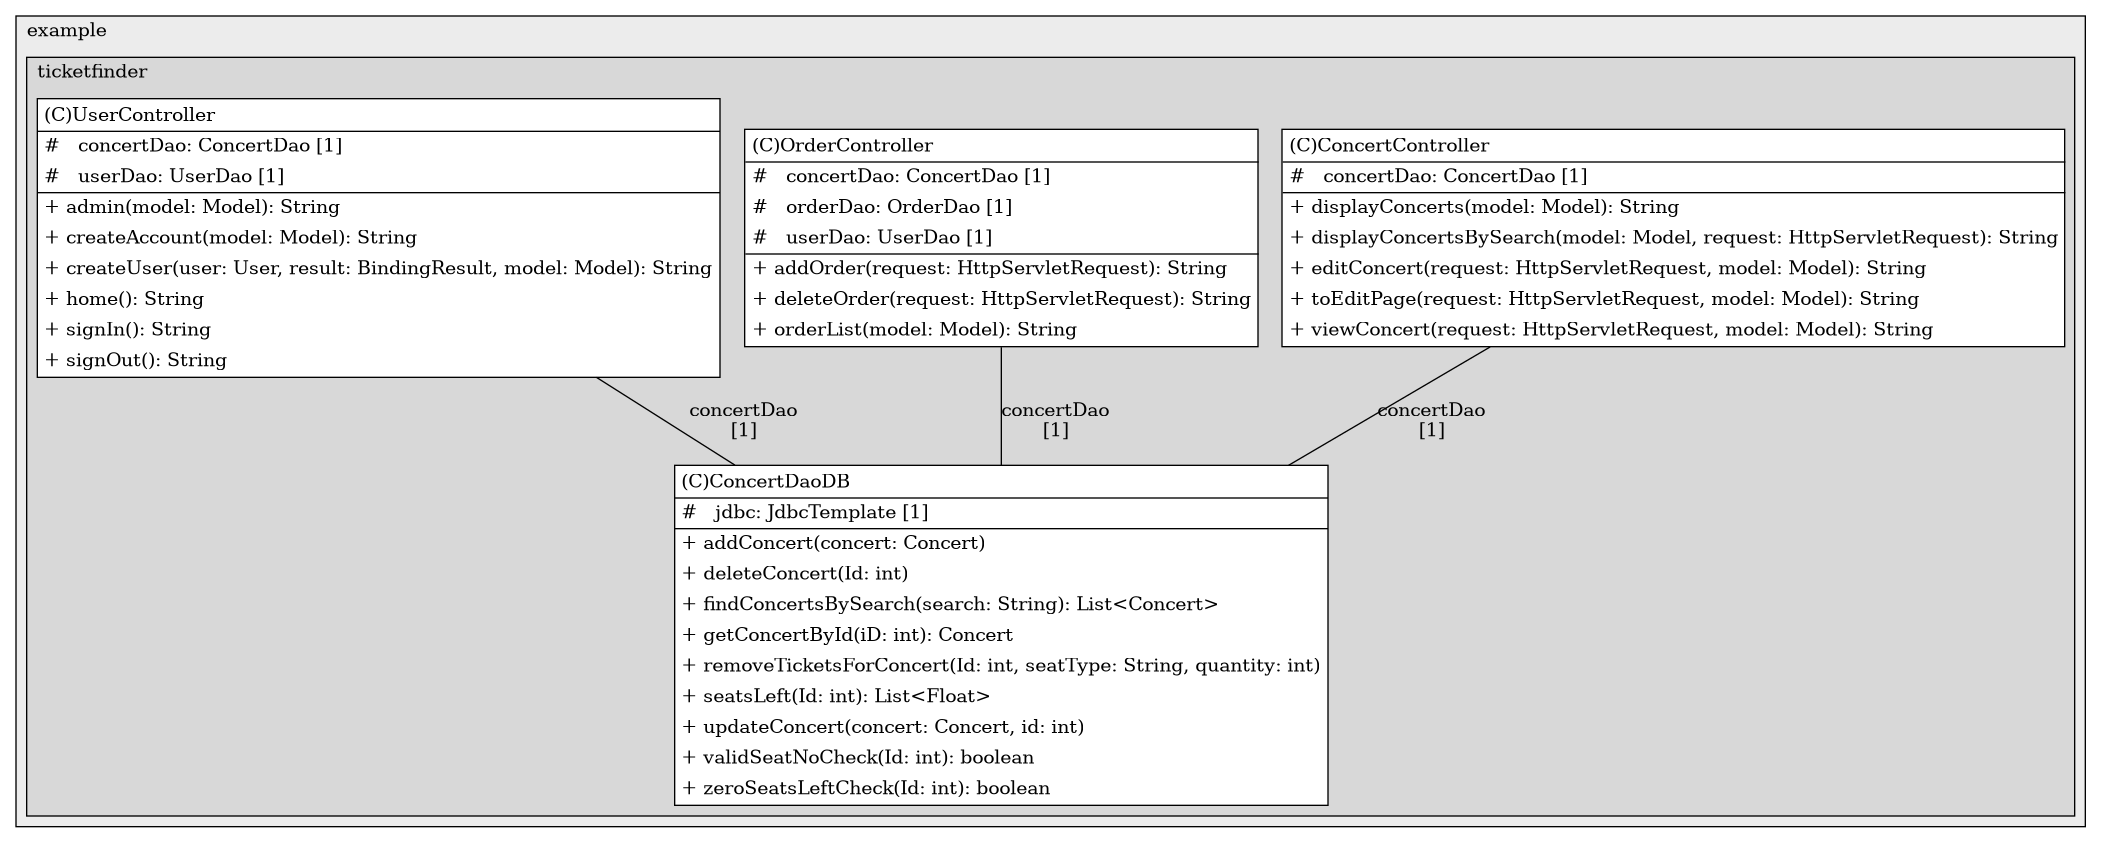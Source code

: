 @startuml

/' diagram meta data start
config=StructureConfiguration;
{
  "projectClassification": {
    "searchMode": "OpenProject", // OpenProject, AllProjects
    "includedProjects": "",
    "pathEndKeywords": "*.impl",
    "isClientPath": "",
    "isClientName": "",
    "isTestPath": "",
    "isTestName": "",
    "isMappingPath": "",
    "isMappingName": "",
    "isDataAccessPath": "",
    "isDataAccessName": "",
    "isDataStructurePath": "",
    "isDataStructureName": "",
    "isInterfaceStructuresPath": "",
    "isInterfaceStructuresName": "",
    "isEntryPointPath": "",
    "isEntryPointName": "",
    "treatFinalFieldsAsMandatory": false
  },
  "graphRestriction": {
    "classPackageExcludeFilter": "",
    "classPackageIncludeFilter": "",
    "classNameExcludeFilter": "",
    "classNameIncludeFilter": "",
    "methodNameExcludeFilter": "",
    "methodNameIncludeFilter": "",
    "removeByInheritance": "", // inheritance/annotation based filtering is done in a second step
    "removeByAnnotation": "",
    "removeByClassPackage": "", // cleanup the graph after inheritance/annotation based filtering is done
    "removeByClassName": "",
    "cutMappings": false,
    "cutEnum": true,
    "cutTests": true,
    "cutClient": true,
    "cutDataAccess": false,
    "cutInterfaceStructures": false,
    "cutDataStructures": false,
    "cutGetterAndSetter": true,
    "cutConstructors": true
  },
  "graphTraversal": {
    "forwardDepth": 6,
    "backwardDepth": 6,
    "classPackageExcludeFilter": "",
    "classPackageIncludeFilter": "",
    "classNameExcludeFilter": "",
    "classNameIncludeFilter": "",
    "methodNameExcludeFilter": "",
    "methodNameIncludeFilter": "",
    "hideMappings": false,
    "hideDataStructures": false,
    "hidePrivateMethods": true,
    "hideInterfaceCalls": true, // indirection: implementation -> interface (is hidden) -> implementation
    "onlyShowApplicationEntryPoints": false, // root node is included
    "useMethodCallsForStructureDiagram": "ForwardOnly" // ForwardOnly, BothDirections, No
  },
  "details": {
    "aggregation": "GroupByClass", // ByClass, GroupByClass, None
    "showClassGenericTypes": true,
    "showMethods": true,
    "showMethodParameterNames": true,
    "showMethodParameterTypes": true,
    "showMethodReturnType": true,
    "showPackageLevels": 2,
    "showDetailedClassStructure": true
  },
  "rootClass": "com.example.ticketfinder.dao.ConcertDaoDB",
  "extensionCallbackMethod": "" // qualified.class.name#methodName - signature: public static String method(String)
}
diagram meta data end '/



digraph g {
    rankdir="TB"
    splines=polyline
    

'nodes 
subgraph cluster_1322970774 { 
   	label=example
	labeljust=l
	fillcolor="#ececec"
	style=filled
   
   subgraph cluster_700473290 { 
   	label=ticketfinder
	labeljust=l
	fillcolor="#d8d8d8"
	style=filled
   
   ConcertController26575897[
	label=<<TABLE BORDER="1" CELLBORDER="0" CELLPADDING="4" CELLSPACING="0">
<TR><TD ALIGN="LEFT" >(C)ConcertController</TD></TR>
<HR/>
<TR><TD ALIGN="LEFT" >#   concertDao: ConcertDao [1]</TD></TR>
<HR/>
<TR><TD ALIGN="LEFT" >+ displayConcerts(model: Model): String</TD></TR>
<TR><TD ALIGN="LEFT" >+ displayConcertsBySearch(model: Model, request: HttpServletRequest): String</TD></TR>
<TR><TD ALIGN="LEFT" >+ editConcert(request: HttpServletRequest, model: Model): String</TD></TR>
<TR><TD ALIGN="LEFT" >+ toEditPage(request: HttpServletRequest, model: Model): String</TD></TR>
<TR><TD ALIGN="LEFT" >+ viewConcert(request: HttpServletRequest, model: Model): String</TD></TR>
</TABLE>>
	style=filled
	margin=0
	shape=plaintext
	fillcolor="#FFFFFF"
];

ConcertDaoDB172926553[
	label=<<TABLE BORDER="1" CELLBORDER="0" CELLPADDING="4" CELLSPACING="0">
<TR><TD ALIGN="LEFT" >(C)ConcertDaoDB</TD></TR>
<HR/>
<TR><TD ALIGN="LEFT" >#   jdbc: JdbcTemplate [1]</TD></TR>
<HR/>
<TR><TD ALIGN="LEFT" >+ addConcert(concert: Concert)</TD></TR>
<TR><TD ALIGN="LEFT" >+ deleteConcert(Id: int)</TD></TR>
<TR><TD ALIGN="LEFT" >+ findConcertsBySearch(search: String): List&lt;Concert&gt;</TD></TR>
<TR><TD ALIGN="LEFT" >+ getConcertById(iD: int): Concert</TD></TR>
<TR><TD ALIGN="LEFT" >+ removeTicketsForConcert(Id: int, seatType: String, quantity: int)</TD></TR>
<TR><TD ALIGN="LEFT" >+ seatsLeft(Id: int): List&lt;Float&gt;</TD></TR>
<TR><TD ALIGN="LEFT" >+ updateConcert(concert: Concert, id: int)</TD></TR>
<TR><TD ALIGN="LEFT" >+ validSeatNoCheck(Id: int): boolean</TD></TR>
<TR><TD ALIGN="LEFT" >+ zeroSeatsLeftCheck(Id: int): boolean</TD></TR>
</TABLE>>
	style=filled
	margin=0
	shape=plaintext
	fillcolor="#FFFFFF"
];

OrderController26575897[
	label=<<TABLE BORDER="1" CELLBORDER="0" CELLPADDING="4" CELLSPACING="0">
<TR><TD ALIGN="LEFT" >(C)OrderController</TD></TR>
<HR/>
<TR><TD ALIGN="LEFT" >#   concertDao: ConcertDao [1]</TD></TR>
<TR><TD ALIGN="LEFT" >#   orderDao: OrderDao [1]</TD></TR>
<TR><TD ALIGN="LEFT" >#   userDao: UserDao [1]</TD></TR>
<HR/>
<TR><TD ALIGN="LEFT" >+ addOrder(request: HttpServletRequest): String</TD></TR>
<TR><TD ALIGN="LEFT" >+ deleteOrder(request: HttpServletRequest): String</TD></TR>
<TR><TD ALIGN="LEFT" >+ orderList(model: Model): String</TD></TR>
</TABLE>>
	style=filled
	margin=0
	shape=plaintext
	fillcolor="#FFFFFF"
];

UserController26575897[
	label=<<TABLE BORDER="1" CELLBORDER="0" CELLPADDING="4" CELLSPACING="0">
<TR><TD ALIGN="LEFT" >(C)UserController</TD></TR>
<HR/>
<TR><TD ALIGN="LEFT" >#   concertDao: ConcertDao [1]</TD></TR>
<TR><TD ALIGN="LEFT" >#   userDao: UserDao [1]</TD></TR>
<HR/>
<TR><TD ALIGN="LEFT" >+ admin(model: Model): String</TD></TR>
<TR><TD ALIGN="LEFT" >+ createAccount(model: Model): String</TD></TR>
<TR><TD ALIGN="LEFT" >+ createUser(user: User, result: BindingResult, model: Model): String</TD></TR>
<TR><TD ALIGN="LEFT" >+ home(): String</TD></TR>
<TR><TD ALIGN="LEFT" >+ signIn(): String</TD></TR>
<TR><TD ALIGN="LEFT" >+ signOut(): String</TD></TR>
</TABLE>>
	style=filled
	margin=0
	shape=plaintext
	fillcolor="#FFFFFF"
];
} 
} 

'edges    
ConcertController26575897 -> ConcertDaoDB172926553[label="concertDao
[1]", arrowhead=none];
OrderController26575897 -> ConcertDaoDB172926553[label="concertDao
[1]", arrowhead=none];
UserController26575897 -> ConcertDaoDB172926553[label="concertDao
[1]", arrowhead=none];
    
}
@enduml